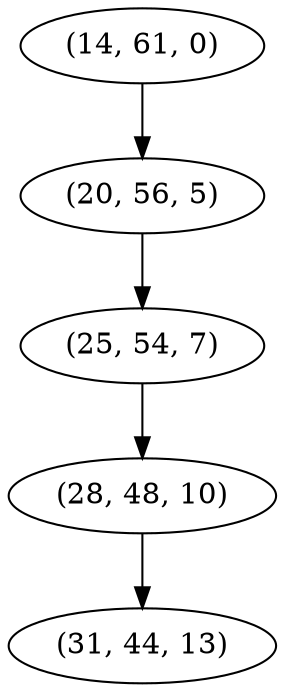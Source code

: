 digraph tree {
    "(14, 61, 0)";
    "(20, 56, 5)";
    "(25, 54, 7)";
    "(28, 48, 10)";
    "(31, 44, 13)";
    "(14, 61, 0)" -> "(20, 56, 5)";
    "(20, 56, 5)" -> "(25, 54, 7)";
    "(25, 54, 7)" -> "(28, 48, 10)";
    "(28, 48, 10)" -> "(31, 44, 13)";
}
